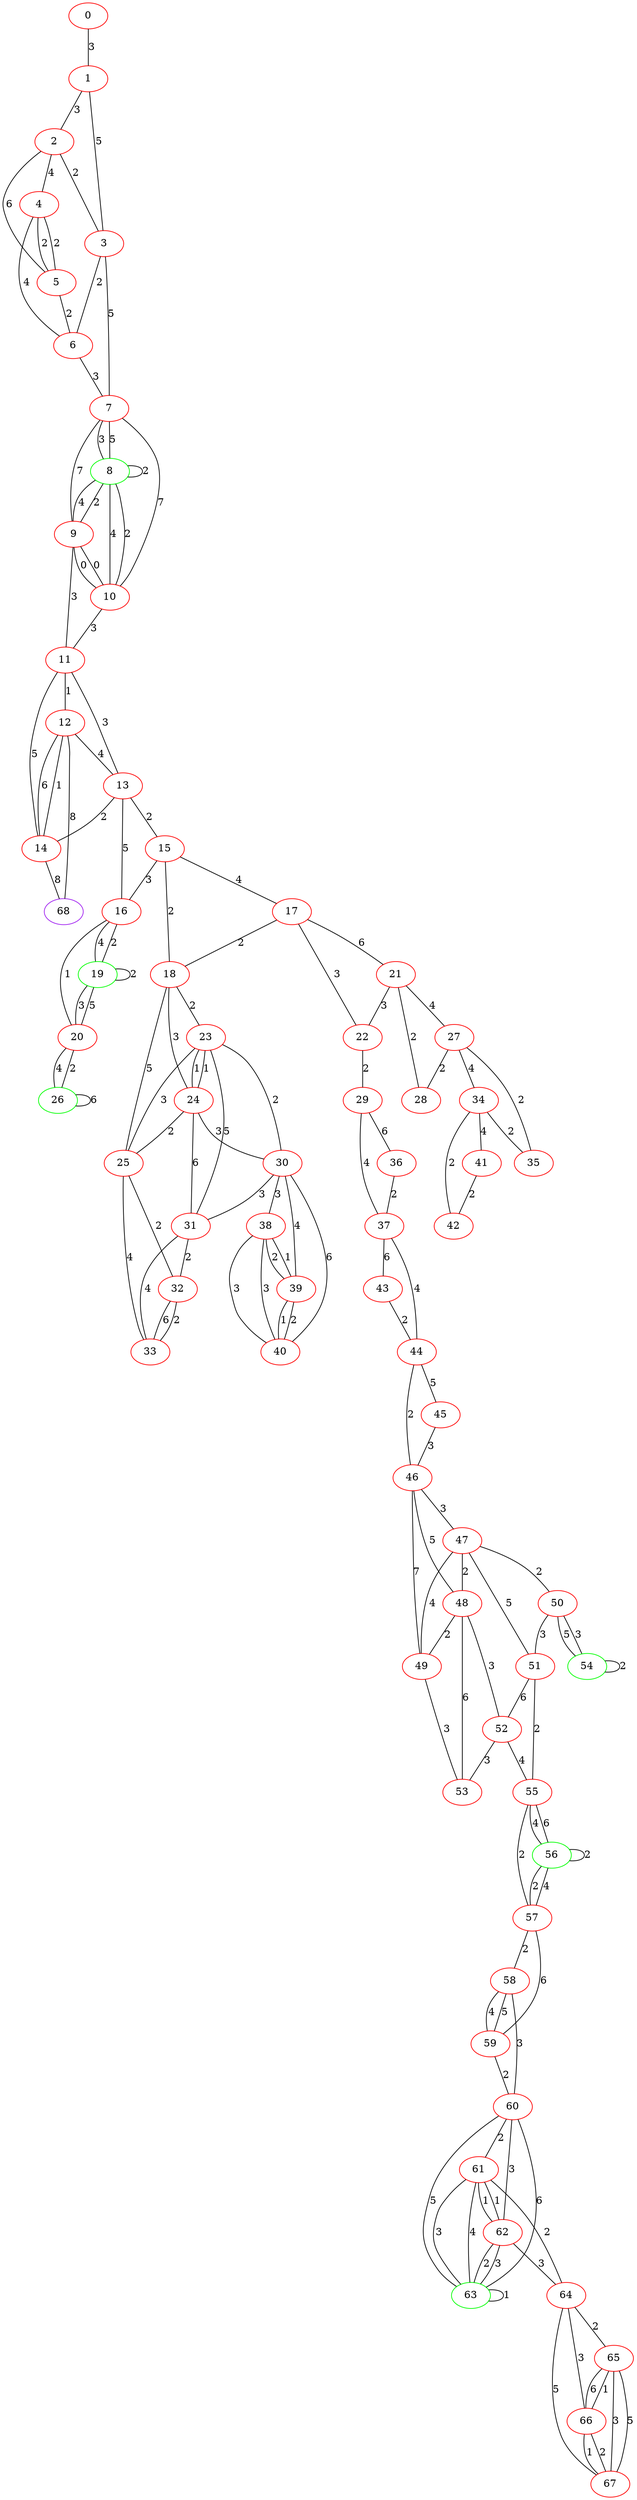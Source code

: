 graph "" {
0 [color=red, weight=1];
1 [color=red, weight=1];
2 [color=red, weight=1];
3 [color=red, weight=1];
4 [color=red, weight=1];
5 [color=red, weight=1];
6 [color=red, weight=1];
7 [color=red, weight=1];
8 [color=green, weight=2];
9 [color=red, weight=1];
10 [color=red, weight=1];
11 [color=red, weight=1];
12 [color=red, weight=1];
13 [color=red, weight=1];
14 [color=red, weight=1];
15 [color=red, weight=1];
16 [color=red, weight=1];
17 [color=red, weight=1];
18 [color=red, weight=1];
19 [color=green, weight=2];
20 [color=red, weight=1];
21 [color=red, weight=1];
22 [color=red, weight=1];
23 [color=red, weight=1];
24 [color=red, weight=1];
25 [color=red, weight=1];
26 [color=green, weight=2];
27 [color=red, weight=1];
28 [color=red, weight=1];
29 [color=red, weight=1];
30 [color=red, weight=1];
31 [color=red, weight=1];
32 [color=red, weight=1];
33 [color=red, weight=1];
34 [color=red, weight=1];
35 [color=red, weight=1];
36 [color=red, weight=1];
37 [color=red, weight=1];
38 [color=red, weight=1];
39 [color=red, weight=1];
40 [color=red, weight=1];
41 [color=red, weight=1];
42 [color=red, weight=1];
43 [color=red, weight=1];
44 [color=red, weight=1];
45 [color=red, weight=1];
46 [color=red, weight=1];
47 [color=red, weight=1];
48 [color=red, weight=1];
49 [color=red, weight=1];
50 [color=red, weight=1];
51 [color=red, weight=1];
52 [color=red, weight=1];
53 [color=red, weight=1];
54 [color=green, weight=2];
55 [color=red, weight=1];
56 [color=green, weight=2];
57 [color=red, weight=1];
58 [color=red, weight=1];
59 [color=red, weight=1];
60 [color=red, weight=1];
61 [color=red, weight=1];
62 [color=red, weight=1];
63 [color=green, weight=2];
64 [color=red, weight=1];
65 [color=red, weight=1];
66 [color=red, weight=1];
67 [color=red, weight=1];
68 [color=purple, weight=4];
0 -- 1  [key=0, label=3];
1 -- 2  [key=0, label=3];
1 -- 3  [key=0, label=5];
2 -- 3  [key=0, label=2];
2 -- 4  [key=0, label=4];
2 -- 5  [key=0, label=6];
3 -- 6  [key=0, label=2];
3 -- 7  [key=0, label=5];
4 -- 5  [key=0, label=2];
4 -- 5  [key=1, label=2];
4 -- 6  [key=0, label=4];
5 -- 6  [key=0, label=2];
6 -- 7  [key=0, label=3];
7 -- 8  [key=0, label=3];
7 -- 8  [key=1, label=5];
7 -- 9  [key=0, label=7];
7 -- 10  [key=0, label=7];
8 -- 8  [key=0, label=2];
8 -- 9  [key=0, label=4];
8 -- 9  [key=1, label=2];
8 -- 10  [key=0, label=4];
8 -- 10  [key=1, label=2];
9 -- 10  [key=0, label=0];
9 -- 10  [key=1, label=0];
9 -- 11  [key=0, label=3];
10 -- 11  [key=0, label=3];
11 -- 12  [key=0, label=1];
11 -- 13  [key=0, label=3];
11 -- 14  [key=0, label=5];
12 -- 68  [key=0, label=8];
12 -- 13  [key=0, label=4];
12 -- 14  [key=0, label=1];
12 -- 14  [key=1, label=6];
13 -- 16  [key=0, label=5];
13 -- 14  [key=0, label=2];
13 -- 15  [key=0, label=2];
14 -- 68  [key=0, label=8];
15 -- 16  [key=0, label=3];
15 -- 17  [key=0, label=4];
15 -- 18  [key=0, label=2];
16 -- 19  [key=0, label=2];
16 -- 19  [key=1, label=4];
16 -- 20  [key=0, label=1];
17 -- 18  [key=0, label=2];
17 -- 21  [key=0, label=6];
17 -- 22  [key=0, label=3];
18 -- 24  [key=0, label=3];
18 -- 25  [key=0, label=5];
18 -- 23  [key=0, label=2];
19 -- 19  [key=0, label=2];
19 -- 20  [key=0, label=3];
19 -- 20  [key=1, label=5];
20 -- 26  [key=0, label=4];
20 -- 26  [key=1, label=2];
21 -- 27  [key=0, label=4];
21 -- 28  [key=0, label=2];
21 -- 22  [key=0, label=3];
22 -- 29  [key=0, label=2];
23 -- 24  [key=0, label=1];
23 -- 24  [key=1, label=1];
23 -- 25  [key=0, label=3];
23 -- 30  [key=0, label=2];
23 -- 31  [key=0, label=5];
24 -- 25  [key=0, label=2];
24 -- 31  [key=0, label=6];
24 -- 30  [key=0, label=3];
25 -- 32  [key=0, label=2];
25 -- 33  [key=0, label=4];
26 -- 26  [key=0, label=6];
27 -- 34  [key=0, label=4];
27 -- 35  [key=0, label=2];
27 -- 28  [key=0, label=2];
29 -- 36  [key=0, label=6];
29 -- 37  [key=0, label=4];
30 -- 38  [key=0, label=3];
30 -- 39  [key=0, label=4];
30 -- 40  [key=0, label=6];
30 -- 31  [key=0, label=3];
31 -- 32  [key=0, label=2];
31 -- 33  [key=0, label=4];
32 -- 33  [key=0, label=6];
32 -- 33  [key=1, label=2];
34 -- 35  [key=0, label=2];
34 -- 42  [key=0, label=2];
34 -- 41  [key=0, label=4];
36 -- 37  [key=0, label=2];
37 -- 44  [key=0, label=4];
37 -- 43  [key=0, label=6];
38 -- 40  [key=0, label=3];
38 -- 40  [key=1, label=3];
38 -- 39  [key=0, label=1];
38 -- 39  [key=1, label=2];
39 -- 40  [key=0, label=2];
39 -- 40  [key=1, label=1];
41 -- 42  [key=0, label=2];
43 -- 44  [key=0, label=2];
44 -- 45  [key=0, label=5];
44 -- 46  [key=0, label=2];
45 -- 46  [key=0, label=3];
46 -- 48  [key=0, label=5];
46 -- 49  [key=0, label=7];
46 -- 47  [key=0, label=3];
47 -- 48  [key=0, label=2];
47 -- 49  [key=0, label=4];
47 -- 50  [key=0, label=2];
47 -- 51  [key=0, label=5];
48 -- 49  [key=0, label=2];
48 -- 52  [key=0, label=3];
48 -- 53  [key=0, label=6];
49 -- 53  [key=0, label=3];
50 -- 51  [key=0, label=3];
50 -- 54  [key=0, label=5];
50 -- 54  [key=1, label=3];
51 -- 52  [key=0, label=6];
51 -- 55  [key=0, label=2];
52 -- 53  [key=0, label=3];
52 -- 55  [key=0, label=4];
54 -- 54  [key=0, label=2];
55 -- 56  [key=0, label=6];
55 -- 56  [key=1, label=4];
55 -- 57  [key=0, label=2];
56 -- 56  [key=0, label=2];
56 -- 57  [key=0, label=4];
56 -- 57  [key=1, label=2];
57 -- 58  [key=0, label=2];
57 -- 59  [key=0, label=6];
58 -- 59  [key=0, label=5];
58 -- 59  [key=1, label=4];
58 -- 60  [key=0, label=3];
59 -- 60  [key=0, label=2];
60 -- 61  [key=0, label=2];
60 -- 62  [key=0, label=3];
60 -- 63  [key=0, label=5];
60 -- 63  [key=1, label=6];
61 -- 64  [key=0, label=2];
61 -- 62  [key=0, label=1];
61 -- 62  [key=1, label=1];
61 -- 63  [key=0, label=3];
61 -- 63  [key=1, label=4];
62 -- 64  [key=0, label=3];
62 -- 63  [key=0, label=2];
62 -- 63  [key=1, label=3];
63 -- 63  [key=0, label=1];
64 -- 65  [key=0, label=2];
64 -- 66  [key=0, label=3];
64 -- 67  [key=0, label=5];
65 -- 66  [key=0, label=1];
65 -- 66  [key=1, label=6];
65 -- 67  [key=0, label=3];
65 -- 67  [key=1, label=5];
66 -- 67  [key=0, label=2];
66 -- 67  [key=1, label=1];
}
